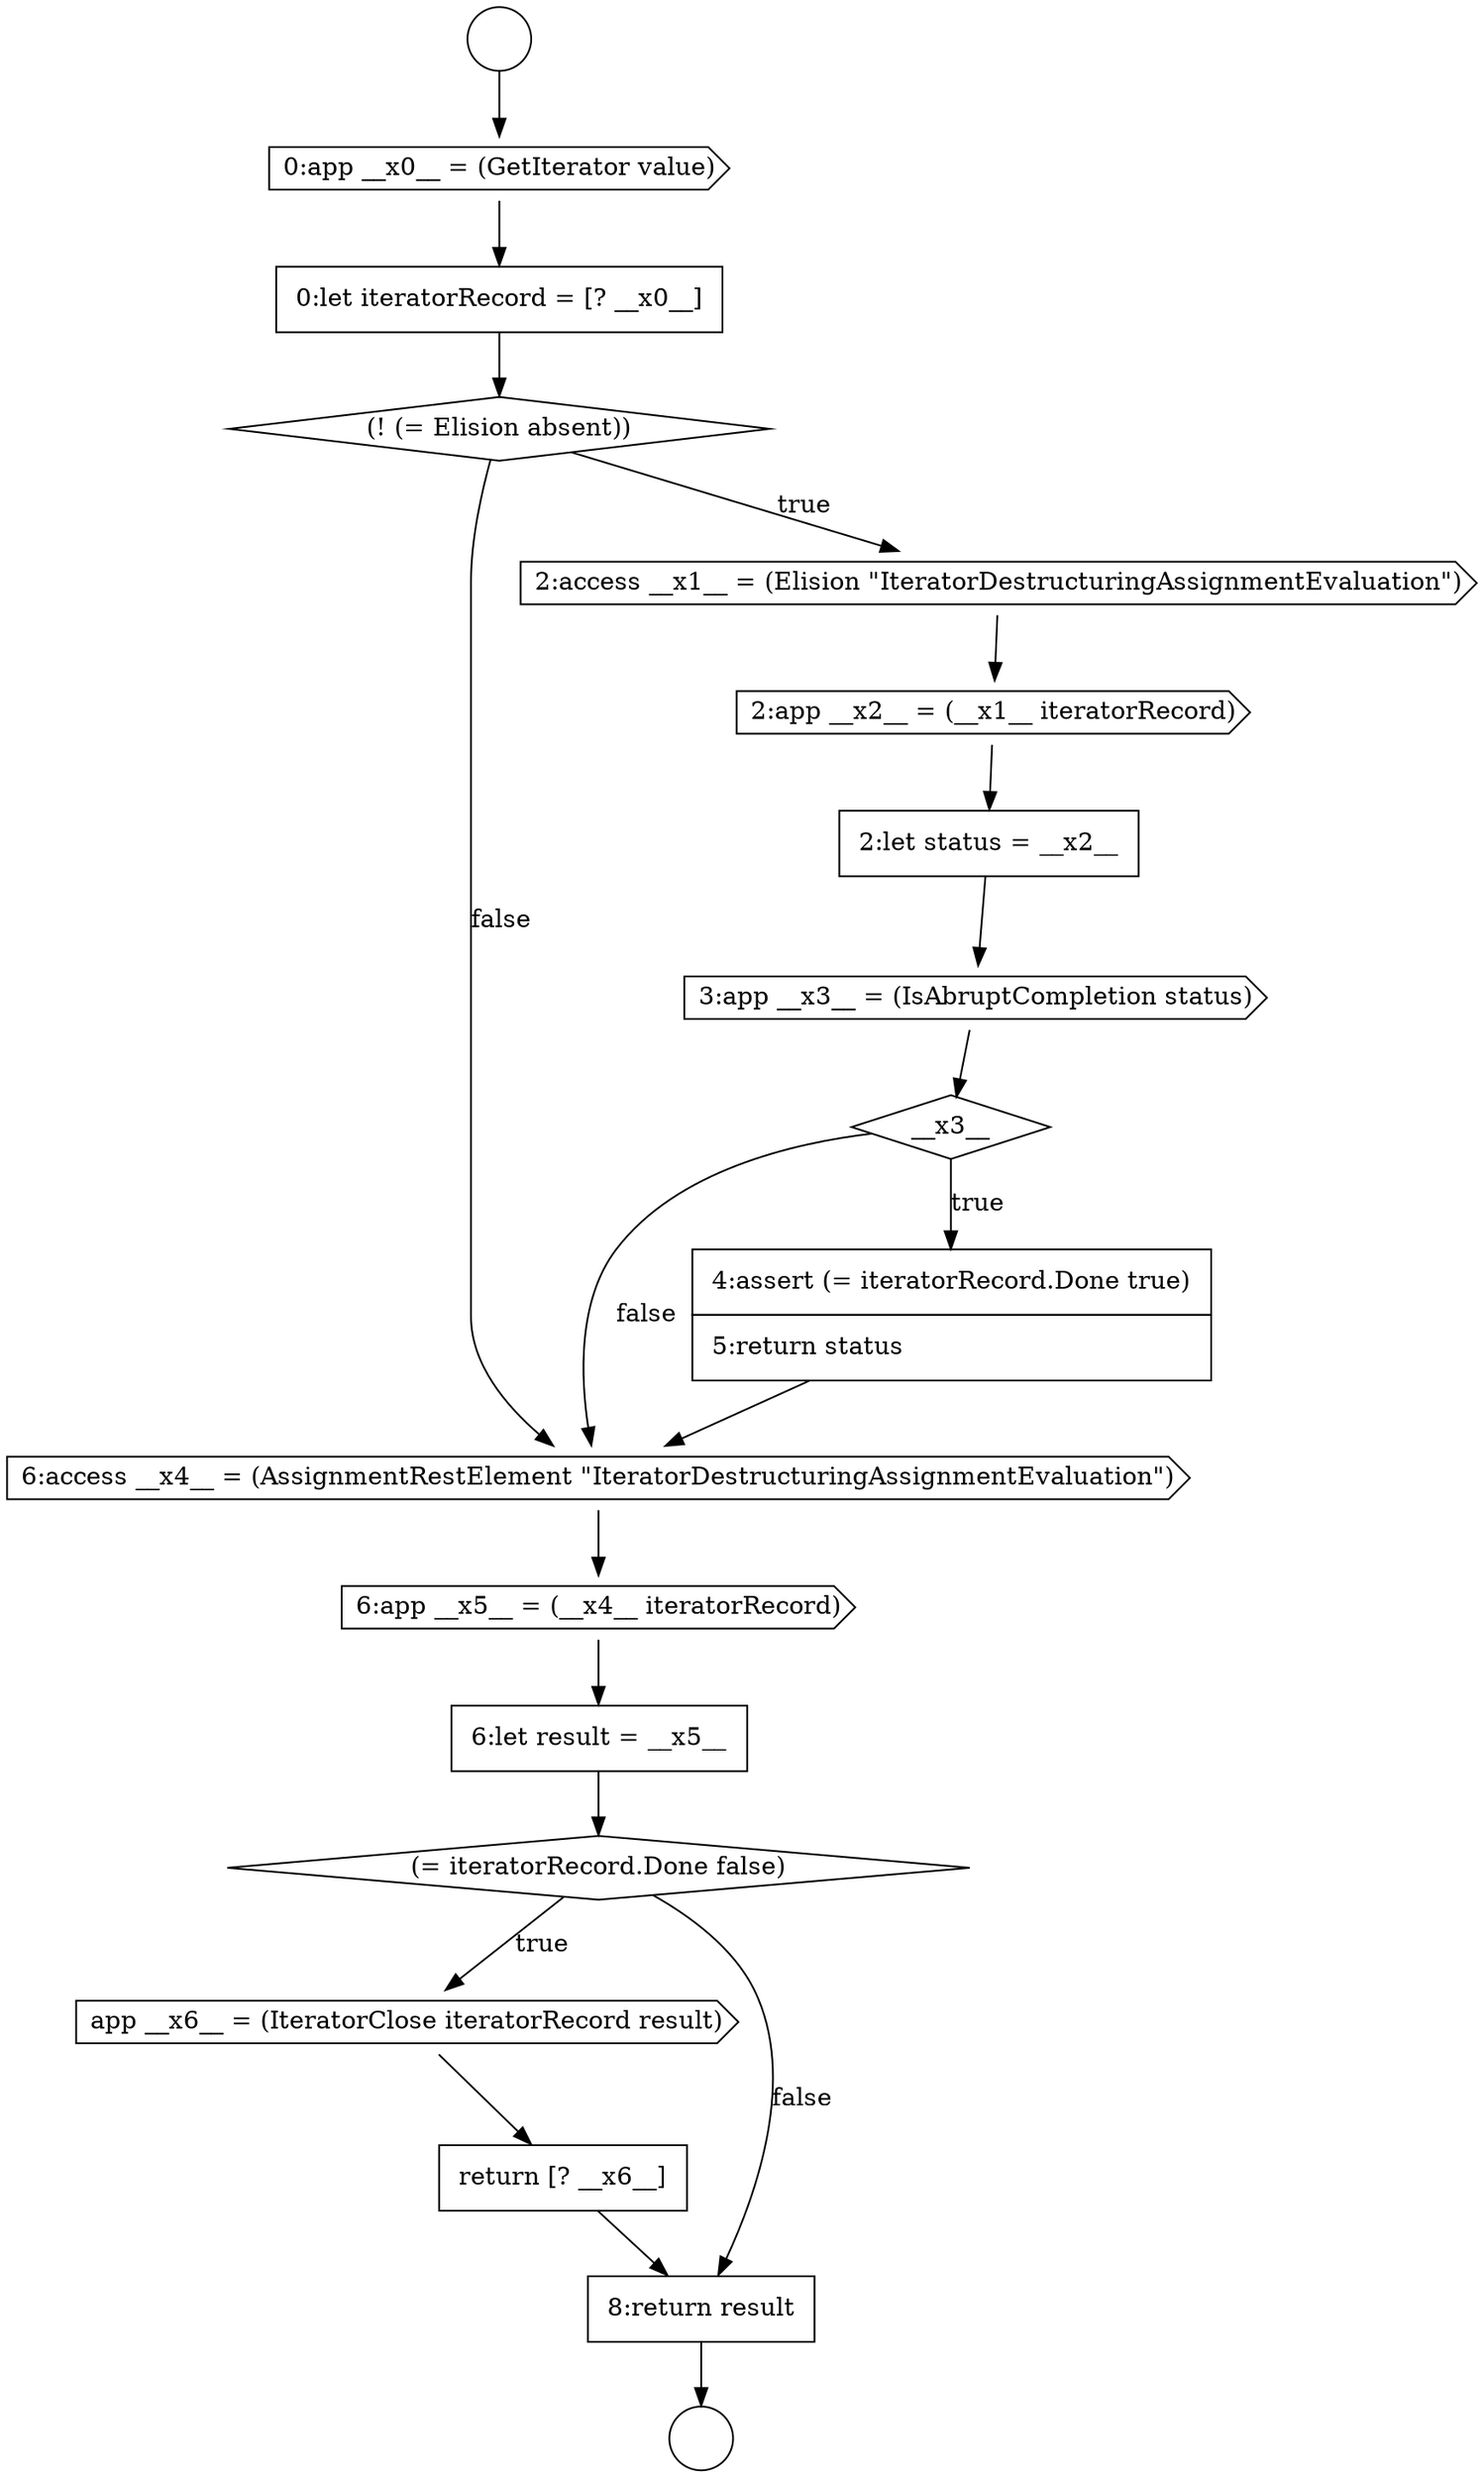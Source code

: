 digraph {
  node5842 [shape=cds, label=<<font color="black">6:access __x4__ = (AssignmentRestElement &quot;IteratorDestructuringAssignmentEvaluation&quot;)</font>> color="black" fillcolor="white" style=filled]
  node5836 [shape=cds, label=<<font color="black">2:access __x1__ = (Elision &quot;IteratorDestructuringAssignmentEvaluation&quot;)</font>> color="black" fillcolor="white" style=filled]
  node5834 [shape=none, margin=0, label=<<font color="black">
    <table border="0" cellborder="1" cellspacing="0" cellpadding="10">
      <tr><td align="left">0:let iteratorRecord = [? __x0__]</td></tr>
    </table>
  </font>> color="black" fillcolor="white" style=filled]
  node5846 [shape=cds, label=<<font color="black">app __x6__ = (IteratorClose iteratorRecord result)</font>> color="black" fillcolor="white" style=filled]
  node5839 [shape=cds, label=<<font color="black">3:app __x3__ = (IsAbruptCompletion status)</font>> color="black" fillcolor="white" style=filled]
  node5843 [shape=cds, label=<<font color="black">6:app __x5__ = (__x4__ iteratorRecord)</font>> color="black" fillcolor="white" style=filled]
  node5847 [shape=none, margin=0, label=<<font color="black">
    <table border="0" cellborder="1" cellspacing="0" cellpadding="10">
      <tr><td align="left">return [? __x6__]</td></tr>
    </table>
  </font>> color="black" fillcolor="white" style=filled]
  node5848 [shape=none, margin=0, label=<<font color="black">
    <table border="0" cellborder="1" cellspacing="0" cellpadding="10">
      <tr><td align="left">8:return result</td></tr>
    </table>
  </font>> color="black" fillcolor="white" style=filled]
  node5838 [shape=none, margin=0, label=<<font color="black">
    <table border="0" cellborder="1" cellspacing="0" cellpadding="10">
      <tr><td align="left">2:let status = __x2__</td></tr>
    </table>
  </font>> color="black" fillcolor="white" style=filled]
  node5841 [shape=none, margin=0, label=<<font color="black">
    <table border="0" cellborder="1" cellspacing="0" cellpadding="10">
      <tr><td align="left">4:assert (= iteratorRecord.Done true)</td></tr>
      <tr><td align="left">5:return status</td></tr>
    </table>
  </font>> color="black" fillcolor="white" style=filled]
  node5832 [shape=circle label=" " color="black" fillcolor="white" style=filled]
  node5837 [shape=cds, label=<<font color="black">2:app __x2__ = (__x1__ iteratorRecord)</font>> color="black" fillcolor="white" style=filled]
  node5835 [shape=diamond, label=<<font color="black">(! (= Elision absent))</font>> color="black" fillcolor="white" style=filled]
  node5845 [shape=diamond, label=<<font color="black">(= iteratorRecord.Done false)</font>> color="black" fillcolor="white" style=filled]
  node5833 [shape=cds, label=<<font color="black">0:app __x0__ = (GetIterator value)</font>> color="black" fillcolor="white" style=filled]
  node5840 [shape=diamond, label=<<font color="black">__x3__</font>> color="black" fillcolor="white" style=filled]
  node5844 [shape=none, margin=0, label=<<font color="black">
    <table border="0" cellborder="1" cellspacing="0" cellpadding="10">
      <tr><td align="left">6:let result = __x5__</td></tr>
    </table>
  </font>> color="black" fillcolor="white" style=filled]
  node5831 [shape=circle label=" " color="black" fillcolor="white" style=filled]
  node5847 -> node5848 [ color="black"]
  node5836 -> node5837 [ color="black"]
  node5848 -> node5832 [ color="black"]
  node5837 -> node5838 [ color="black"]
  node5843 -> node5844 [ color="black"]
  node5839 -> node5840 [ color="black"]
  node5844 -> node5845 [ color="black"]
  node5838 -> node5839 [ color="black"]
  node5842 -> node5843 [ color="black"]
  node5831 -> node5833 [ color="black"]
  node5834 -> node5835 [ color="black"]
  node5840 -> node5841 [label=<<font color="black">true</font>> color="black"]
  node5840 -> node5842 [label=<<font color="black">false</font>> color="black"]
  node5845 -> node5846 [label=<<font color="black">true</font>> color="black"]
  node5845 -> node5848 [label=<<font color="black">false</font>> color="black"]
  node5835 -> node5836 [label=<<font color="black">true</font>> color="black"]
  node5835 -> node5842 [label=<<font color="black">false</font>> color="black"]
  node5841 -> node5842 [ color="black"]
  node5846 -> node5847 [ color="black"]
  node5833 -> node5834 [ color="black"]
}
